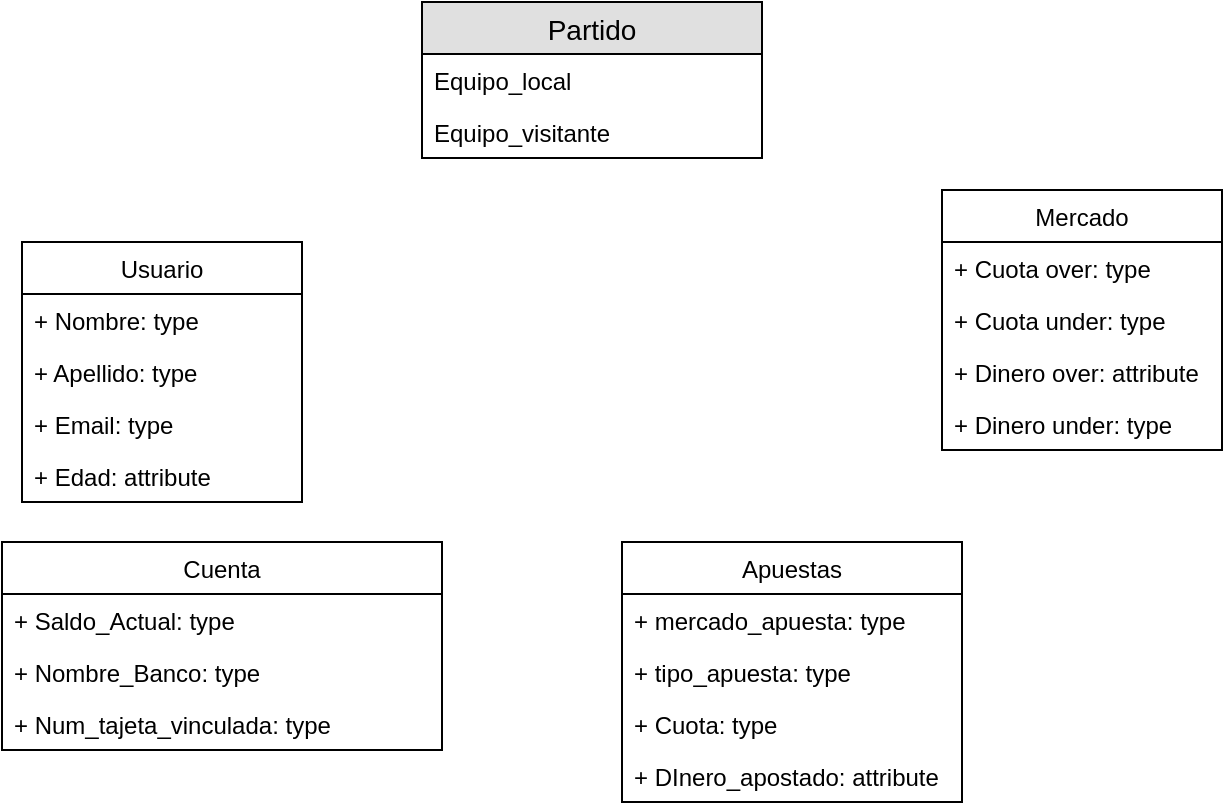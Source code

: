 <mxfile version="11.2.9" type="github" pages="1"><diagram id="39abyVwoU4LaPdrvzuOd" name="Page-1"><mxGraphModel dx="854" dy="468" grid="1" gridSize="10" guides="1" tooltips="1" connect="1" arrows="1" fold="1" page="1" pageScale="1" pageWidth="827" pageHeight="1169" math="0" shadow="0"><root><mxCell id="0"/><mxCell id="1" parent="0"/><mxCell id="FcuoBXQgF8bOgGThEHBj-9" value="Partido" style="swimlane;fontStyle=0;childLayout=stackLayout;horizontal=1;startSize=26;fillColor=#e0e0e0;horizontalStack=0;resizeParent=1;resizeParentMax=0;resizeLast=0;collapsible=1;marginBottom=0;swimlaneFillColor=#ffffff;align=center;fontSize=14;" vertex="1" parent="1"><mxGeometry x="280" y="40" width="170" height="78" as="geometry"/></mxCell><mxCell id="FcuoBXQgF8bOgGThEHBj-10" value="Equipo_local" style="text;strokeColor=none;fillColor=none;spacingLeft=4;spacingRight=4;overflow=hidden;rotatable=0;points=[[0,0.5],[1,0.5]];portConstraint=eastwest;fontSize=12;" vertex="1" parent="FcuoBXQgF8bOgGThEHBj-9"><mxGeometry y="26" width="170" height="26" as="geometry"/></mxCell><mxCell id="FcuoBXQgF8bOgGThEHBj-11" value="Equipo_visitante" style="text;strokeColor=none;fillColor=none;spacingLeft=4;spacingRight=4;overflow=hidden;rotatable=0;points=[[0,0.5],[1,0.5]];portConstraint=eastwest;fontSize=12;" vertex="1" parent="FcuoBXQgF8bOgGThEHBj-9"><mxGeometry y="52" width="170" height="26" as="geometry"/></mxCell><mxCell id="FcuoBXQgF8bOgGThEHBj-33" value="Usuario" style="swimlane;fontStyle=0;childLayout=stackLayout;horizontal=1;startSize=26;fillColor=none;horizontalStack=0;resizeParent=1;resizeParentMax=0;resizeLast=0;collapsible=1;marginBottom=0;" vertex="1" parent="1"><mxGeometry x="80" y="160" width="140" height="130" as="geometry"/></mxCell><mxCell id="FcuoBXQgF8bOgGThEHBj-34" value="+ Nombre: type" style="text;strokeColor=none;fillColor=none;align=left;verticalAlign=top;spacingLeft=4;spacingRight=4;overflow=hidden;rotatable=0;points=[[0,0.5],[1,0.5]];portConstraint=eastwest;" vertex="1" parent="FcuoBXQgF8bOgGThEHBj-33"><mxGeometry y="26" width="140" height="26" as="geometry"/></mxCell><mxCell id="FcuoBXQgF8bOgGThEHBj-35" value="+ Apellido: type" style="text;strokeColor=none;fillColor=none;align=left;verticalAlign=top;spacingLeft=4;spacingRight=4;overflow=hidden;rotatable=0;points=[[0,0.5],[1,0.5]];portConstraint=eastwest;" vertex="1" parent="FcuoBXQgF8bOgGThEHBj-33"><mxGeometry y="52" width="140" height="26" as="geometry"/></mxCell><mxCell id="FcuoBXQgF8bOgGThEHBj-36" value="+ Email: type" style="text;strokeColor=none;fillColor=none;align=left;verticalAlign=top;spacingLeft=4;spacingRight=4;overflow=hidden;rotatable=0;points=[[0,0.5],[1,0.5]];portConstraint=eastwest;" vertex="1" parent="FcuoBXQgF8bOgGThEHBj-33"><mxGeometry y="78" width="140" height="26" as="geometry"/></mxCell><mxCell id="FcuoBXQgF8bOgGThEHBj-37" value="+ Edad: attribute" style="text;strokeColor=none;fillColor=none;align=left;verticalAlign=top;spacingLeft=4;spacingRight=4;overflow=hidden;rotatable=0;points=[[0,0.5],[1,0.5]];portConstraint=eastwest;" vertex="1" parent="FcuoBXQgF8bOgGThEHBj-33"><mxGeometry y="104" width="140" height="26" as="geometry"/></mxCell><mxCell id="FcuoBXQgF8bOgGThEHBj-38" value="Mercado" style="swimlane;fontStyle=0;childLayout=stackLayout;horizontal=1;startSize=26;fillColor=none;horizontalStack=0;resizeParent=1;resizeParentMax=0;resizeLast=0;collapsible=1;marginBottom=0;" vertex="1" parent="1"><mxGeometry x="540" y="134" width="140" height="130" as="geometry"/></mxCell><mxCell id="FcuoBXQgF8bOgGThEHBj-39" value="+ Cuota over: type" style="text;strokeColor=none;fillColor=none;align=left;verticalAlign=top;spacingLeft=4;spacingRight=4;overflow=hidden;rotatable=0;points=[[0,0.5],[1,0.5]];portConstraint=eastwest;" vertex="1" parent="FcuoBXQgF8bOgGThEHBj-38"><mxGeometry y="26" width="140" height="26" as="geometry"/></mxCell><mxCell id="FcuoBXQgF8bOgGThEHBj-40" value="+ Cuota under: type" style="text;strokeColor=none;fillColor=none;align=left;verticalAlign=top;spacingLeft=4;spacingRight=4;overflow=hidden;rotatable=0;points=[[0,0.5],[1,0.5]];portConstraint=eastwest;" vertex="1" parent="FcuoBXQgF8bOgGThEHBj-38"><mxGeometry y="52" width="140" height="26" as="geometry"/></mxCell><mxCell id="FcuoBXQgF8bOgGThEHBj-42" value="+ Dinero over: attribute" style="text;strokeColor=none;fillColor=none;align=left;verticalAlign=top;spacingLeft=4;spacingRight=4;overflow=hidden;rotatable=0;points=[[0,0.5],[1,0.5]];portConstraint=eastwest;" vertex="1" parent="FcuoBXQgF8bOgGThEHBj-38"><mxGeometry y="78" width="140" height="26" as="geometry"/></mxCell><mxCell id="FcuoBXQgF8bOgGThEHBj-41" value="+ Dinero under: type" style="text;strokeColor=none;fillColor=none;align=left;verticalAlign=top;spacingLeft=4;spacingRight=4;overflow=hidden;rotatable=0;points=[[0,0.5],[1,0.5]];portConstraint=eastwest;" vertex="1" parent="FcuoBXQgF8bOgGThEHBj-38"><mxGeometry y="104" width="140" height="26" as="geometry"/></mxCell><mxCell id="FcuoBXQgF8bOgGThEHBj-43" value="Cuenta" style="swimlane;fontStyle=0;childLayout=stackLayout;horizontal=1;startSize=26;fillColor=none;horizontalStack=0;resizeParent=1;resizeParentMax=0;resizeLast=0;collapsible=1;marginBottom=0;" vertex="1" parent="1"><mxGeometry x="70" y="310" width="220" height="104" as="geometry"/></mxCell><mxCell id="FcuoBXQgF8bOgGThEHBj-44" value="+ Saldo_Actual: type" style="text;strokeColor=none;fillColor=none;align=left;verticalAlign=top;spacingLeft=4;spacingRight=4;overflow=hidden;rotatable=0;points=[[0,0.5],[1,0.5]];portConstraint=eastwest;" vertex="1" parent="FcuoBXQgF8bOgGThEHBj-43"><mxGeometry y="26" width="220" height="26" as="geometry"/></mxCell><mxCell id="FcuoBXQgF8bOgGThEHBj-45" value="+ Nombre_Banco: type" style="text;strokeColor=none;fillColor=none;align=left;verticalAlign=top;spacingLeft=4;spacingRight=4;overflow=hidden;rotatable=0;points=[[0,0.5],[1,0.5]];portConstraint=eastwest;" vertex="1" parent="FcuoBXQgF8bOgGThEHBj-43"><mxGeometry y="52" width="220" height="26" as="geometry"/></mxCell><mxCell id="FcuoBXQgF8bOgGThEHBj-46" value="+ Num_tajeta_vinculada: type" style="text;strokeColor=none;fillColor=none;align=left;verticalAlign=top;spacingLeft=4;spacingRight=4;overflow=hidden;rotatable=0;points=[[0,0.5],[1,0.5]];portConstraint=eastwest;" vertex="1" parent="FcuoBXQgF8bOgGThEHBj-43"><mxGeometry y="78" width="220" height="26" as="geometry"/></mxCell><mxCell id="FcuoBXQgF8bOgGThEHBj-48" value="Apuestas" style="swimlane;fontStyle=0;childLayout=stackLayout;horizontal=1;startSize=26;fillColor=none;horizontalStack=0;resizeParent=1;resizeParentMax=0;resizeLast=0;collapsible=1;marginBottom=0;" vertex="1" parent="1"><mxGeometry x="380" y="310" width="170" height="130" as="geometry"/></mxCell><mxCell id="FcuoBXQgF8bOgGThEHBj-49" value="+ mercado_apuesta: type" style="text;strokeColor=none;fillColor=none;align=left;verticalAlign=top;spacingLeft=4;spacingRight=4;overflow=hidden;rotatable=0;points=[[0,0.5],[1,0.5]];portConstraint=eastwest;" vertex="1" parent="FcuoBXQgF8bOgGThEHBj-48"><mxGeometry y="26" width="170" height="26" as="geometry"/></mxCell><mxCell id="FcuoBXQgF8bOgGThEHBj-50" value="+ tipo_apuesta: type" style="text;strokeColor=none;fillColor=none;align=left;verticalAlign=top;spacingLeft=4;spacingRight=4;overflow=hidden;rotatable=0;points=[[0,0.5],[1,0.5]];portConstraint=eastwest;" vertex="1" parent="FcuoBXQgF8bOgGThEHBj-48"><mxGeometry y="52" width="170" height="26" as="geometry"/></mxCell><mxCell id="FcuoBXQgF8bOgGThEHBj-51" value="+ Cuota: type" style="text;strokeColor=none;fillColor=none;align=left;verticalAlign=top;spacingLeft=4;spacingRight=4;overflow=hidden;rotatable=0;points=[[0,0.5],[1,0.5]];portConstraint=eastwest;" vertex="1" parent="FcuoBXQgF8bOgGThEHBj-48"><mxGeometry y="78" width="170" height="26" as="geometry"/></mxCell><mxCell id="FcuoBXQgF8bOgGThEHBj-52" value="+ DInero_apostado: attribute" style="text;strokeColor=none;fillColor=none;align=left;verticalAlign=top;spacingLeft=4;spacingRight=4;overflow=hidden;rotatable=0;points=[[0,0.5],[1,0.5]];portConstraint=eastwest;" vertex="1" parent="FcuoBXQgF8bOgGThEHBj-48"><mxGeometry y="104" width="170" height="26" as="geometry"/></mxCell></root></mxGraphModel></diagram></mxfile>